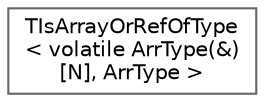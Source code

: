 digraph "Graphical Class Hierarchy"
{
 // INTERACTIVE_SVG=YES
 // LATEX_PDF_SIZE
  bgcolor="transparent";
  edge [fontname=Helvetica,fontsize=10,labelfontname=Helvetica,labelfontsize=10];
  node [fontname=Helvetica,fontsize=10,shape=box,height=0.2,width=0.4];
  rankdir="LR";
  Node0 [id="Node000000",label="TIsArrayOrRefOfType\l\< volatile ArrType(&)\l[N], ArrType \>",height=0.2,width=0.4,color="grey40", fillcolor="white", style="filled",URL="$de/def/structTIsArrayOrRefOfType_3_01volatile_01ArrType_07_6_08_0fN_0e_00_01ArrType_01_4.html",tooltip=" "];
}
